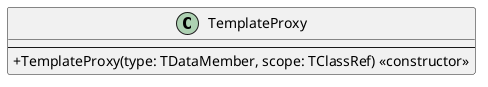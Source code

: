 @startuml

skinparam classAttributeIconSize 0
skinparam shadowing false

class TemplateProxy {
--
+TemplateProxy(type: TDataMember, scope: TClassRef) <<constructor>>
}

@enduml
